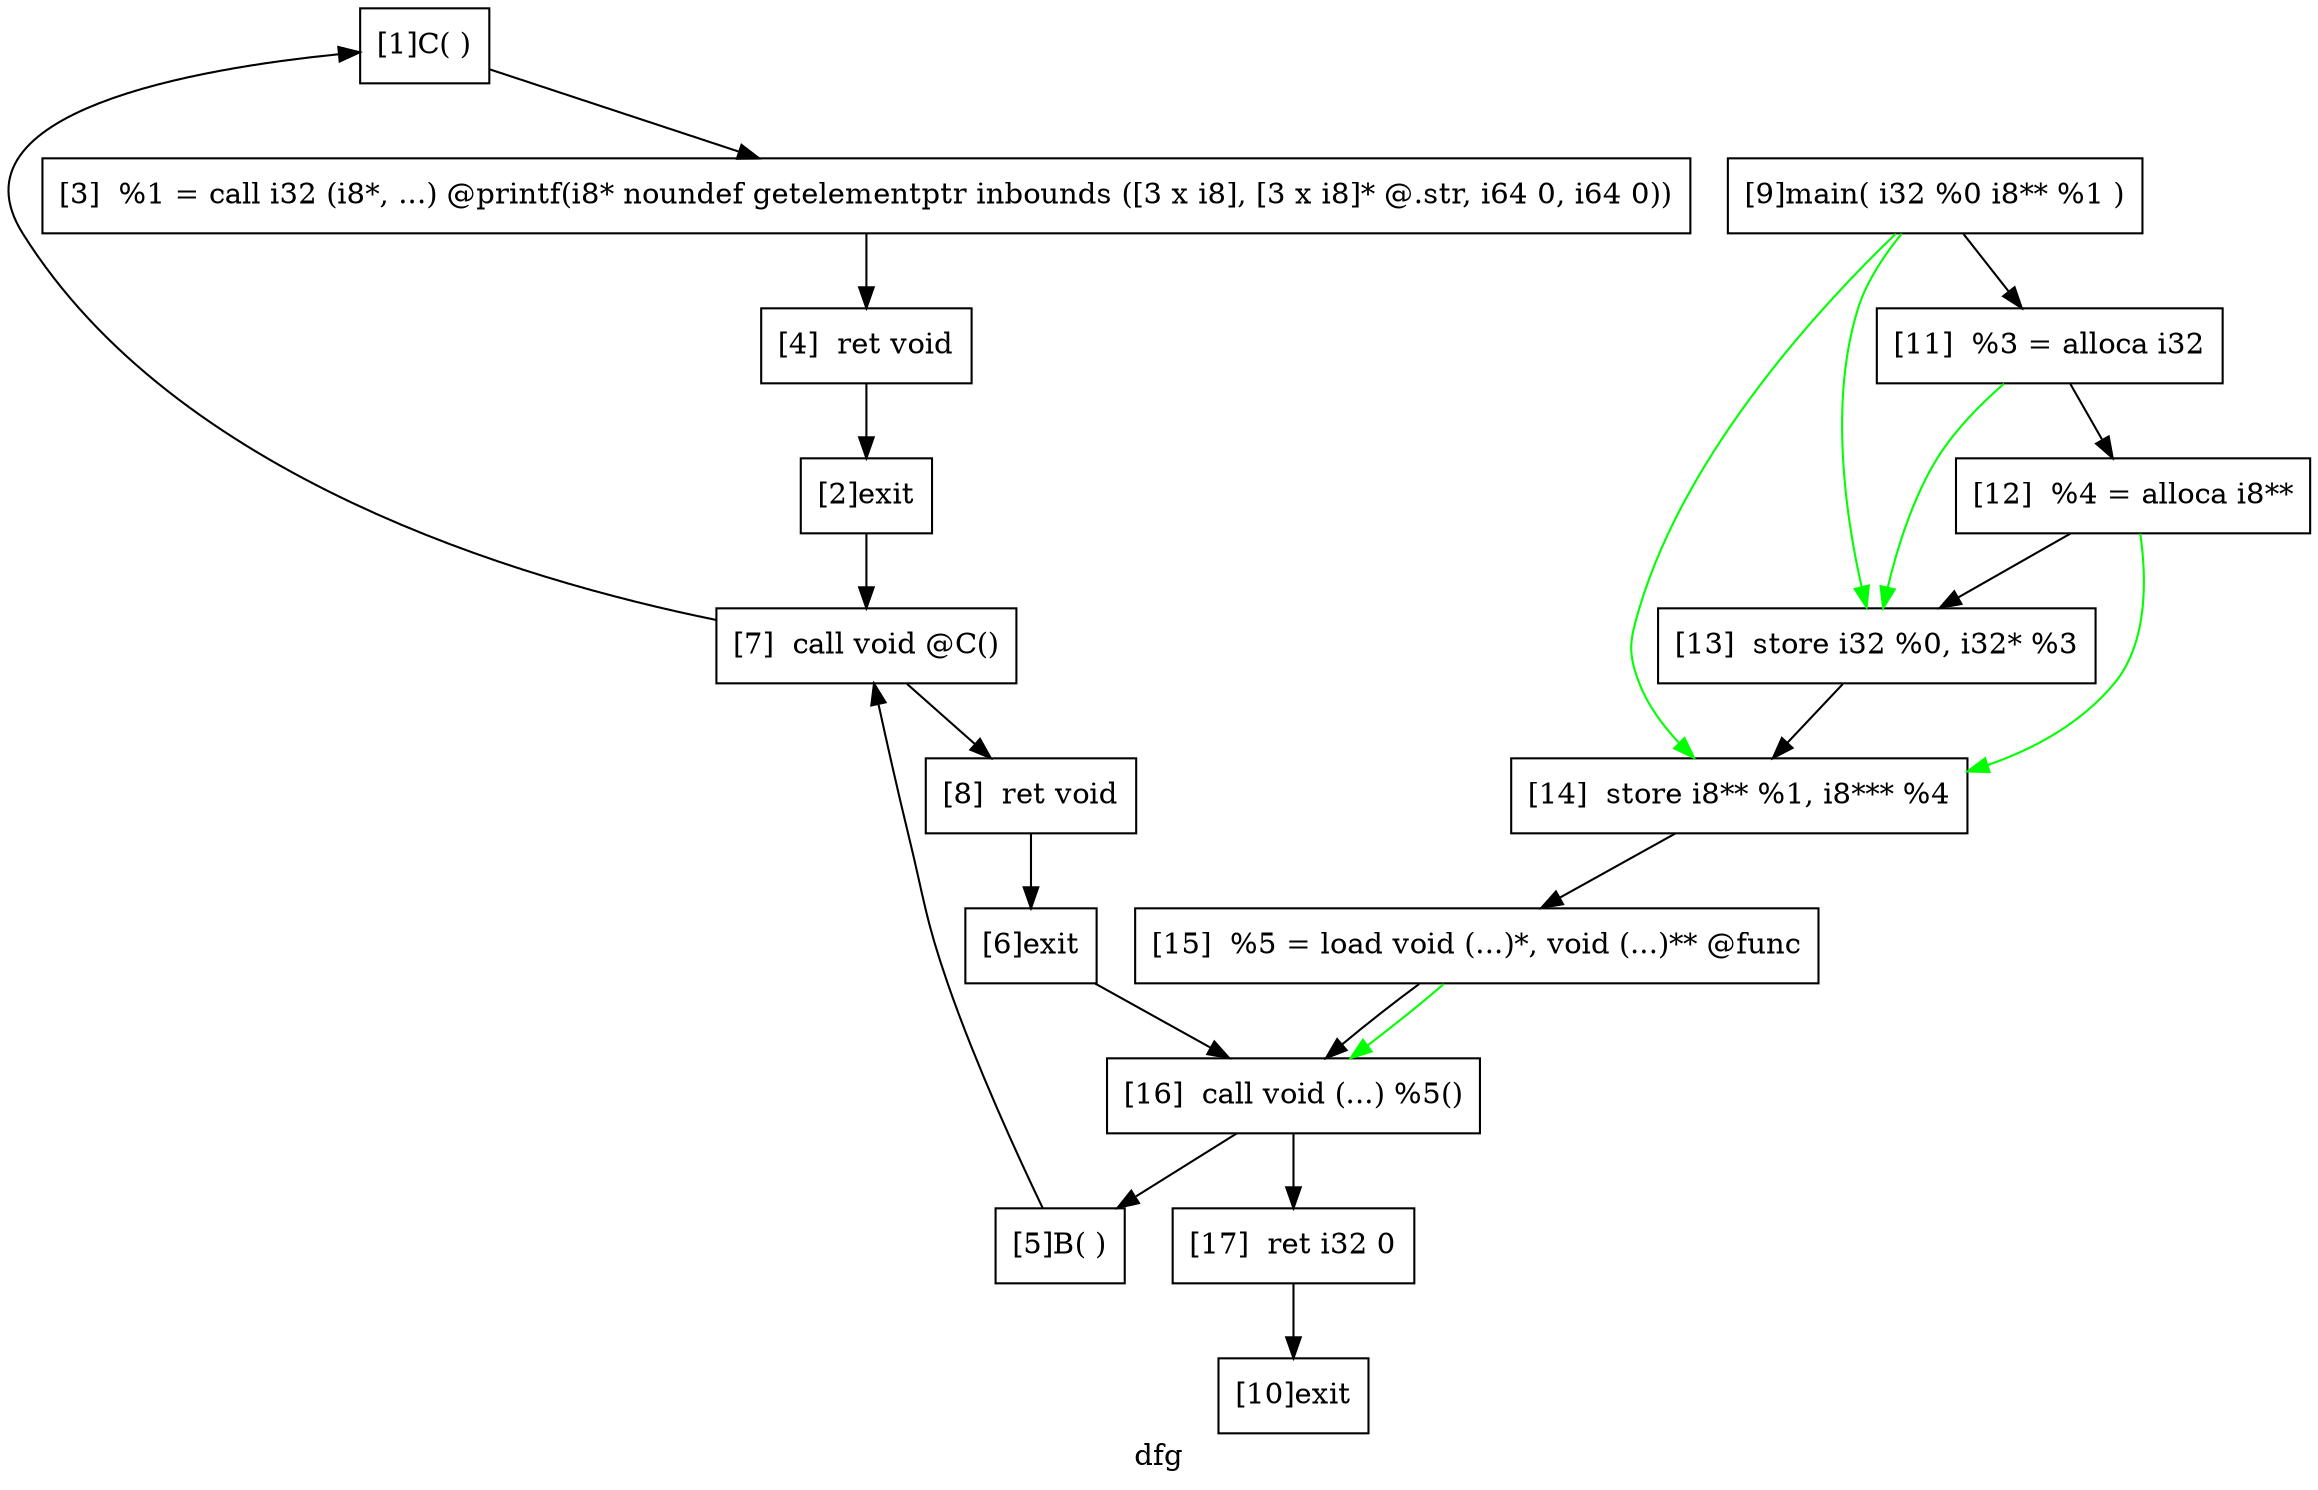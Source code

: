 digraph "dfg"{
	label="dfg";


	// Define the nodes
	N1 [shape=rectangle, color=black,label="[1]C( )"];
	N2 [shape=rectangle, color=black,label="[2]exit"];
	N3 [shape=rectangle, color=black,label="[3]  %1 = call i32 (i8*, ...) @printf(i8* noundef getelementptr inbounds ([3 x i8], [3 x i8]* @.str, i64 0, i64 0))"];
	N4 [shape=rectangle, color=black,label="[4]  ret void"];
	N5 [shape=rectangle, color=black,label="[5]B( )"];
	N6 [shape=rectangle, color=black,label="[6]exit"];
	N7 [shape=rectangle, color=black,label="[7]  call void @C()"];
	N8 [shape=rectangle, color=black,label="[8]  ret void"];
	N9 [shape=rectangle, color=black,label="[9]main( i32 %0 i8** %1 )"];
	N10 [shape=rectangle, color=black,label="[10]exit"];
	N11 [shape=rectangle, color=black,label="[11]  %3 = alloca i32"];
	N12 [shape=rectangle, color=black,label="[12]  %4 = alloca i8**"];
	N13 [shape=rectangle, color=black,label="[13]  store i32 %0, i32* %3"];
	N14 [shape=rectangle, color=black,label="[14]  store i8** %1, i8*** %4"];
	N15 [shape=rectangle, color=black,label="[15]  %5 = load void (...)*, void (...)** @func"];
	N16 [shape=rectangle, color=black,label="[16]  call void (...) %5()"];
	N17 [shape=rectangle, color=black,label="[17]  ret i32 0"];


	// Define the edges
	N1 -> N3[color=black,label=""];
	N2 -> N7[color=black,label=""];
	N3 -> N4[color=black,label=""];
	N4 -> N2[color=black,label=""];
	N5 -> N7[color=black,label=""];
	N6 -> N16[color=black,label=""];
	N7 -> N1[color=black,label=""];
	N7 -> N8[color=black,label=""];
	N8 -> N6[color=black,label=""];
	N9 -> N11[color=black,label=""];
	N9 -> N13[color=green,label=""];
	N9 -> N14[color=green,label=""];
	N11 -> N12[color=black,label=""];
	N11 -> N13[color=green,label=""];
	N12 -> N13[color=black,label=""];
	N12 -> N14[color=green,label=""];
	N13 -> N14[color=black,label=""];
	N14 -> N15[color=black,label=""];
	N15 -> N16[color=black,label=""];
	N15 -> N16[color=green,label=""];
	N16 -> N5[color=black,label=""];
	N16 -> N17[color=black,label=""];
	N17 -> N10[color=black,label=""];
}
